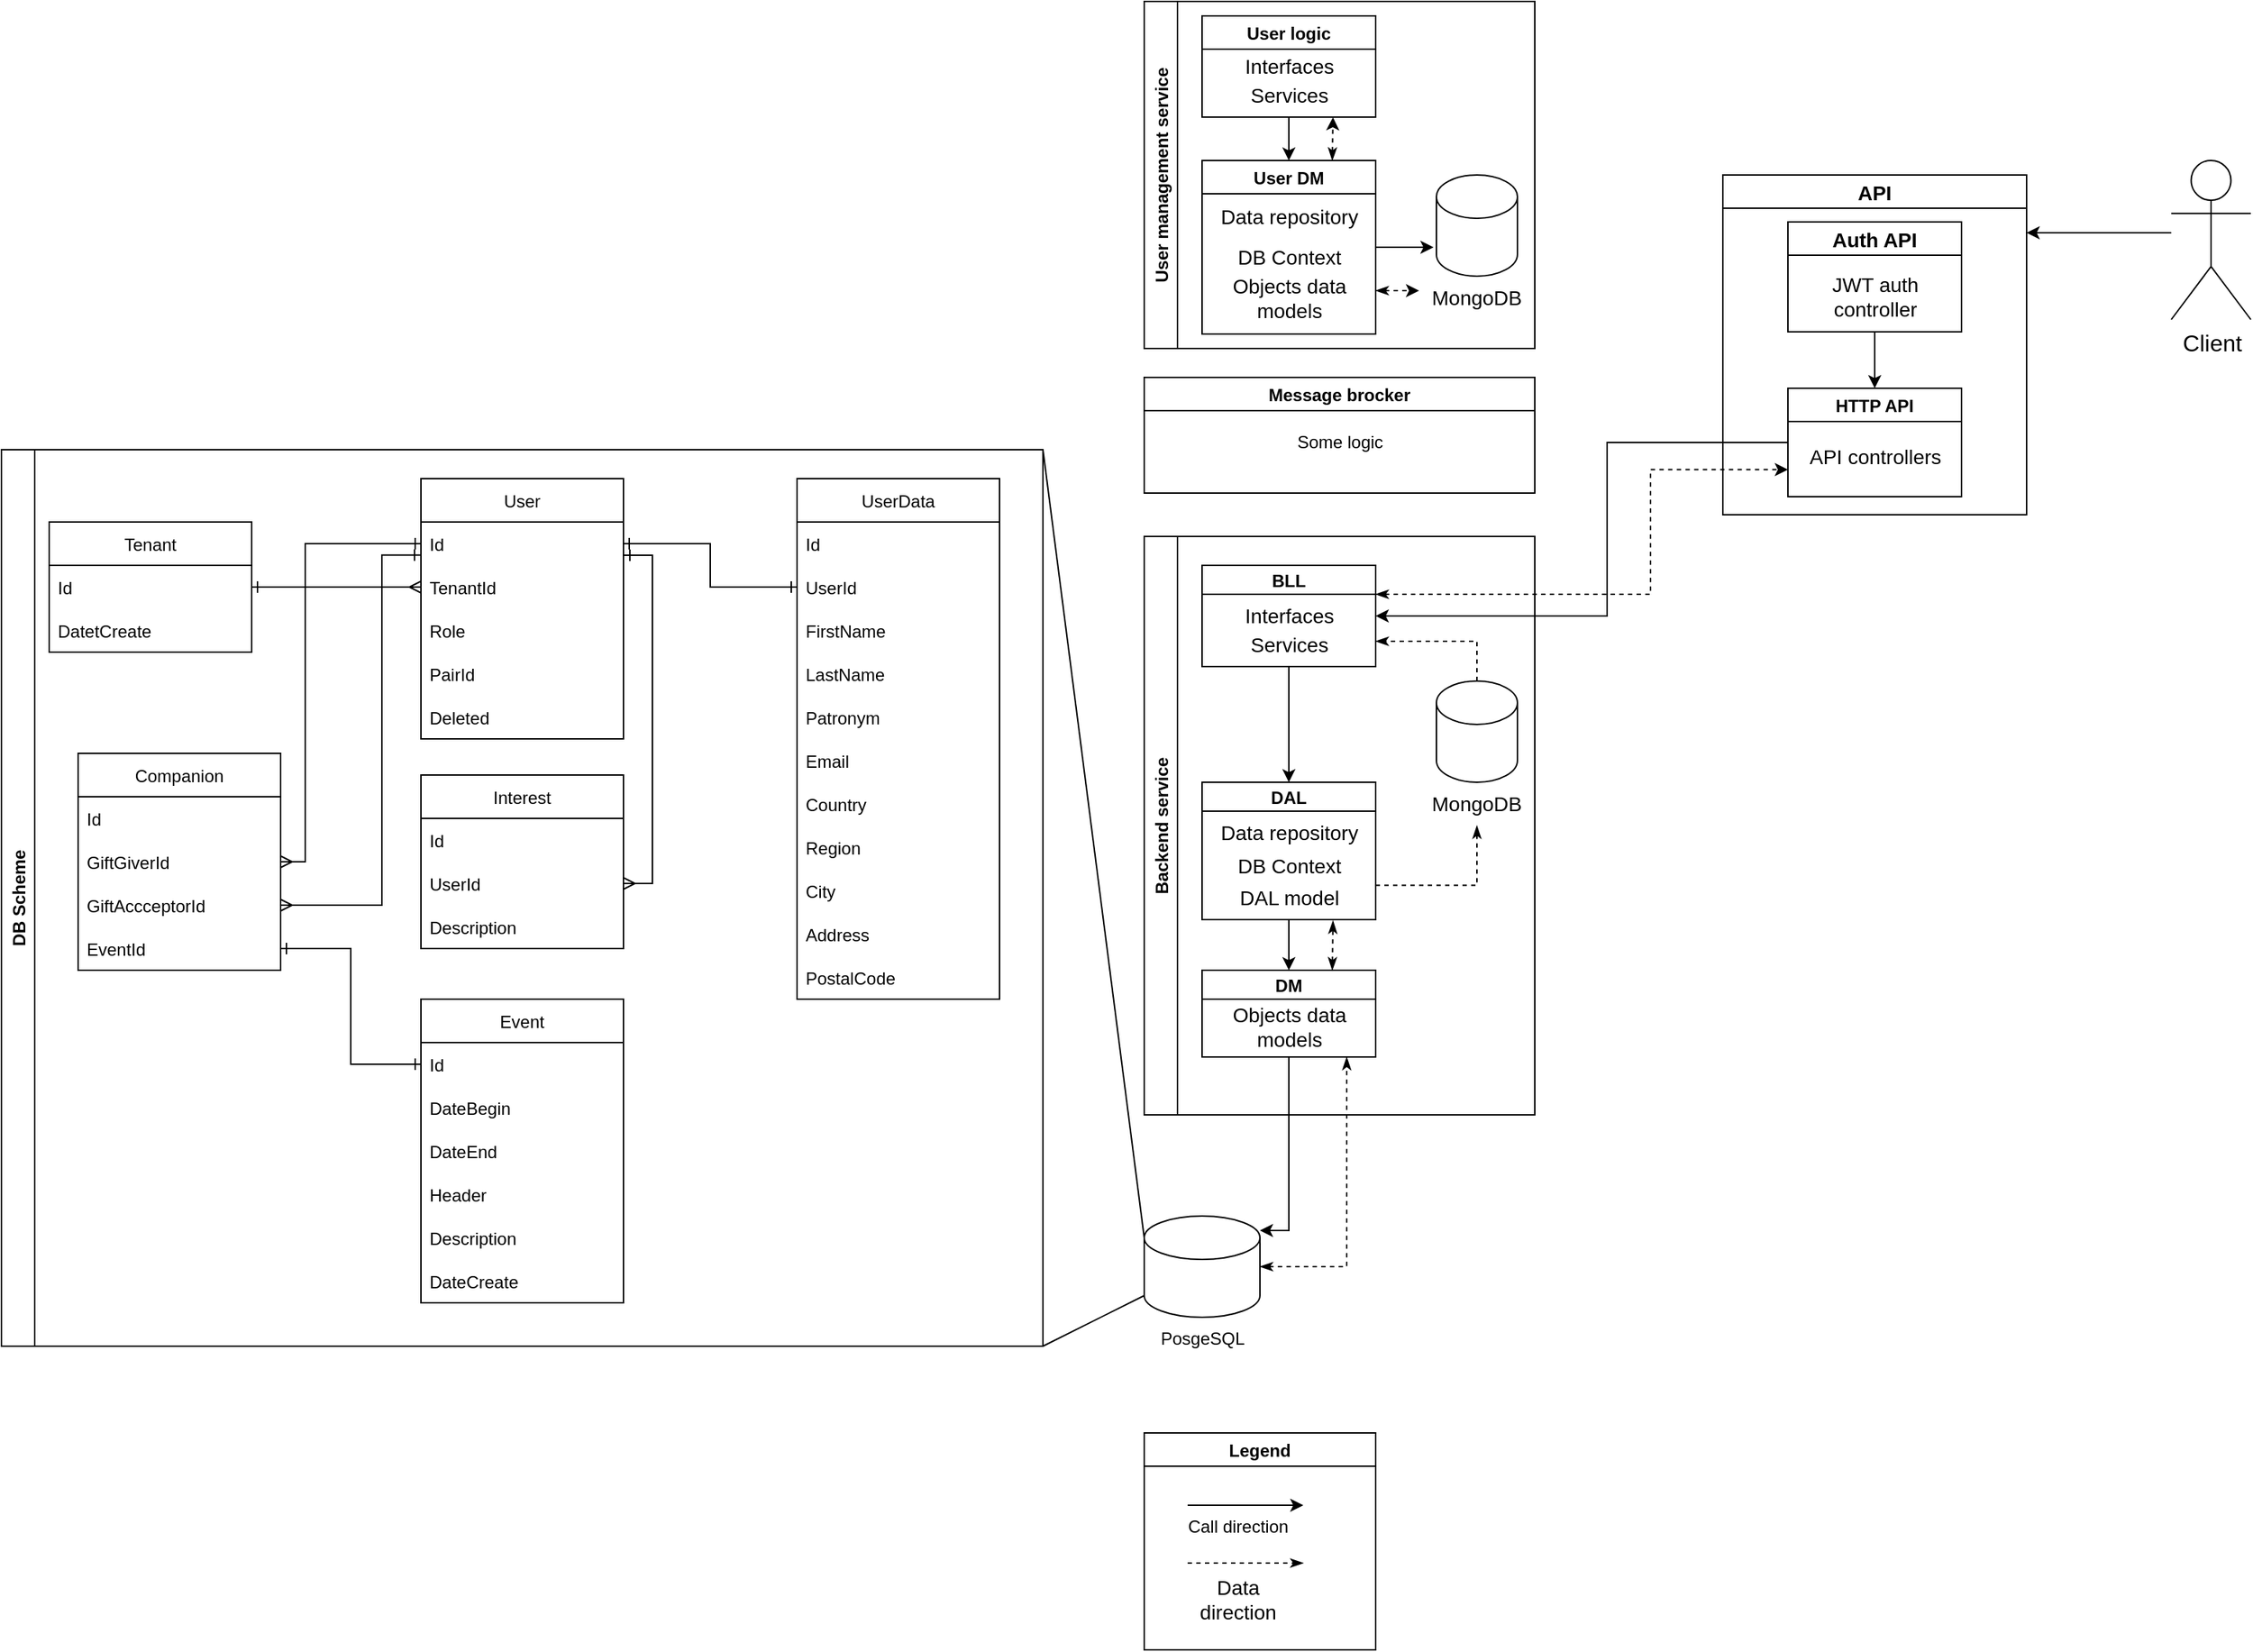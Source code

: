 <mxfile version="20.3.7" type="github">
  <diagram id="Ach35dHcFJQdptmvtTHI" name="Страница 1">
    <mxGraphModel dx="2377" dy="827" grid="1" gridSize="10" guides="1" tooltips="1" connect="1" arrows="1" fold="1" page="1" pageScale="1" pageWidth="827" pageHeight="1169" math="0" shadow="0">
      <root>
        <mxCell id="0" />
        <mxCell id="1" parent="0" />
        <mxCell id="W8EOp4MmjeI2fesuO7Yh-2" value="Backend service" style="swimlane;horizontal=0;" parent="1" vertex="1">
          <mxGeometry x="40" y="390" width="270" height="400" as="geometry">
            <mxRectangle x="70" y="50" width="40" height="150" as="alternateBounds" />
          </mxGeometry>
        </mxCell>
        <mxCell id="W8EOp4MmjeI2fesuO7Yh-17" value="" style="edgeStyle=orthogonalEdgeStyle;rounded=0;orthogonalLoop=1;jettySize=auto;html=1;" parent="W8EOp4MmjeI2fesuO7Yh-2" source="W8EOp4MmjeI2fesuO7Yh-15" target="W8EOp4MmjeI2fesuO7Yh-16" edge="1">
          <mxGeometry relative="1" as="geometry">
            <Array as="points">
              <mxPoint x="100" y="160" />
              <mxPoint x="100" y="160" />
            </Array>
          </mxGeometry>
        </mxCell>
        <mxCell id="W8EOp4MmjeI2fesuO7Yh-15" value="BLL" style="swimlane;startSize=20;" parent="W8EOp4MmjeI2fesuO7Yh-2" vertex="1">
          <mxGeometry x="40" y="20" width="120" height="70" as="geometry" />
        </mxCell>
        <mxCell id="W8EOp4MmjeI2fesuO7Yh-31" value="Interfaces" style="text;html=1;align=center;verticalAlign=middle;resizable=0;points=[];autosize=1;strokeColor=none;fillColor=none;fontSize=14;" parent="W8EOp4MmjeI2fesuO7Yh-15" vertex="1">
          <mxGeometry x="20" y="20" width="80" height="30" as="geometry" />
        </mxCell>
        <mxCell id="W8EOp4MmjeI2fesuO7Yh-35" value="Services" style="text;html=1;align=center;verticalAlign=middle;resizable=0;points=[];autosize=1;strokeColor=none;fillColor=none;fontSize=14;" parent="W8EOp4MmjeI2fesuO7Yh-15" vertex="1">
          <mxGeometry x="20" y="40" width="80" height="30" as="geometry" />
        </mxCell>
        <mxCell id="W8EOp4MmjeI2fesuO7Yh-19" value="" style="edgeStyle=orthogonalEdgeStyle;rounded=0;orthogonalLoop=1;jettySize=auto;html=1;" parent="W8EOp4MmjeI2fesuO7Yh-2" source="W8EOp4MmjeI2fesuO7Yh-16" target="W8EOp4MmjeI2fesuO7Yh-18" edge="1">
          <mxGeometry relative="1" as="geometry" />
        </mxCell>
        <mxCell id="W8EOp4MmjeI2fesuO7Yh-50" style="edgeStyle=orthogonalEdgeStyle;rounded=0;orthogonalLoop=1;jettySize=auto;html=1;exitX=1;exitY=0.75;exitDx=0;exitDy=0;dashed=1;strokeWidth=1;fontSize=14;startArrow=none;startFill=0;endArrow=classicThin;endFill=1;entryX=0.5;entryY=1;entryDx=0;entryDy=0;" parent="W8EOp4MmjeI2fesuO7Yh-2" source="W8EOp4MmjeI2fesuO7Yh-16" target="k-F8BIPgYVoysviiwcqS-8" edge="1">
          <mxGeometry relative="1" as="geometry">
            <mxPoint x="220" y="230" as="targetPoint" />
          </mxGeometry>
        </mxCell>
        <mxCell id="W8EOp4MmjeI2fesuO7Yh-16" value="DAL" style="swimlane;startSize=20;" parent="W8EOp4MmjeI2fesuO7Yh-2" vertex="1">
          <mxGeometry x="40" y="170" width="120" height="95" as="geometry" />
        </mxCell>
        <mxCell id="W8EOp4MmjeI2fesuO7Yh-36" value="Data repository" style="text;html=1;align=center;verticalAlign=middle;resizable=0;points=[];autosize=1;strokeColor=none;fillColor=none;fontSize=14;" parent="W8EOp4MmjeI2fesuO7Yh-16" vertex="1">
          <mxGeometry y="20" width="120" height="30" as="geometry" />
        </mxCell>
        <mxCell id="W8EOp4MmjeI2fesuO7Yh-37" value="DB Context&lt;br&gt;" style="text;html=1;align=center;verticalAlign=middle;resizable=0;points=[];autosize=1;strokeColor=none;fillColor=none;fontSize=14;" parent="W8EOp4MmjeI2fesuO7Yh-16" vertex="1">
          <mxGeometry x="10" y="43" width="100" height="30" as="geometry" />
        </mxCell>
        <mxCell id="W8EOp4MmjeI2fesuO7Yh-38" value="DAL model" style="text;html=1;align=center;verticalAlign=middle;resizable=0;points=[];autosize=1;strokeColor=none;fillColor=none;fontSize=14;" parent="W8EOp4MmjeI2fesuO7Yh-16" vertex="1">
          <mxGeometry x="15" y="65" width="90" height="30" as="geometry" />
        </mxCell>
        <mxCell id="W8EOp4MmjeI2fesuO7Yh-49" style="edgeStyle=orthogonalEdgeStyle;rounded=0;orthogonalLoop=1;jettySize=auto;html=1;exitX=0.75;exitY=0;exitDx=0;exitDy=0;entryX=0.839;entryY=1.024;entryDx=0;entryDy=0;entryPerimeter=0;dashed=1;strokeWidth=1;fontSize=14;startArrow=classicThin;startFill=1;endArrow=classicThin;endFill=1;" parent="W8EOp4MmjeI2fesuO7Yh-2" source="W8EOp4MmjeI2fesuO7Yh-18" target="W8EOp4MmjeI2fesuO7Yh-38" edge="1">
          <mxGeometry relative="1" as="geometry" />
        </mxCell>
        <mxCell id="W8EOp4MmjeI2fesuO7Yh-18" value="DM" style="swimlane;startSize=20;" parent="W8EOp4MmjeI2fesuO7Yh-2" vertex="1">
          <mxGeometry x="40" y="300" width="120" height="60" as="geometry" />
        </mxCell>
        <mxCell id="W8EOp4MmjeI2fesuO7Yh-39" value="Objects data &lt;br&gt;models" style="text;html=1;align=center;verticalAlign=middle;resizable=0;points=[];autosize=1;strokeColor=none;fillColor=none;fontSize=14;" parent="W8EOp4MmjeI2fesuO7Yh-18" vertex="1">
          <mxGeometry x="10" y="14" width="100" height="50" as="geometry" />
        </mxCell>
        <mxCell id="W8EOp4MmjeI2fesuO7Yh-51" style="edgeStyle=orthogonalEdgeStyle;rounded=0;orthogonalLoop=1;jettySize=auto;html=1;exitX=0.5;exitY=0;exitDx=0;exitDy=0;exitPerimeter=0;entryX=1;entryY=0.75;entryDx=0;entryDy=0;dashed=1;strokeWidth=1;fontSize=14;startArrow=none;startFill=0;endArrow=classicThin;endFill=1;" parent="W8EOp4MmjeI2fesuO7Yh-2" source="W8EOp4MmjeI2fesuO7Yh-27" target="W8EOp4MmjeI2fesuO7Yh-15" edge="1">
          <mxGeometry relative="1" as="geometry" />
        </mxCell>
        <mxCell id="k-F8BIPgYVoysviiwcqS-9" value="" style="group" parent="W8EOp4MmjeI2fesuO7Yh-2" vertex="1" connectable="0">
          <mxGeometry x="200" y="100" width="60" height="100" as="geometry" />
        </mxCell>
        <mxCell id="W8EOp4MmjeI2fesuO7Yh-27" value="" style="shape=cylinder3;whiteSpace=wrap;html=1;boundedLbl=1;backgroundOutline=1;size=15;fontSize=16;" parent="k-F8BIPgYVoysviiwcqS-9" vertex="1">
          <mxGeometry x="2" width="56" height="70" as="geometry" />
        </mxCell>
        <mxCell id="k-F8BIPgYVoysviiwcqS-8" value="MongoDB" style="text;html=1;strokeColor=none;fillColor=none;align=center;verticalAlign=middle;whiteSpace=wrap;rounded=0;fontSize=14;" parent="k-F8BIPgYVoysviiwcqS-9" vertex="1">
          <mxGeometry y="70" width="60" height="30" as="geometry" />
        </mxCell>
        <mxCell id="W8EOp4MmjeI2fesuO7Yh-21" style="edgeStyle=orthogonalEdgeStyle;rounded=0;orthogonalLoop=1;jettySize=auto;html=1;exitX=0.5;exitY=1;exitDx=0;exitDy=0;" parent="1" source="W8EOp4MmjeI2fesuO7Yh-18" target="W8EOp4MmjeI2fesuO7Yh-1" edge="1">
          <mxGeometry relative="1" as="geometry">
            <Array as="points">
              <mxPoint x="140" y="870" />
            </Array>
          </mxGeometry>
        </mxCell>
        <mxCell id="W8EOp4MmjeI2fesuO7Yh-25" value="Legend" style="swimlane;" parent="1" vertex="1">
          <mxGeometry x="40" y="1010" width="160" height="150" as="geometry" />
        </mxCell>
        <mxCell id="W8EOp4MmjeI2fesuO7Yh-24" value="" style="group" parent="W8EOp4MmjeI2fesuO7Yh-25" vertex="1" connectable="0">
          <mxGeometry x="20" y="50" width="90" height="30" as="geometry" />
        </mxCell>
        <mxCell id="W8EOp4MmjeI2fesuO7Yh-22" value="" style="endArrow=classic;html=1;rounded=0;" parent="W8EOp4MmjeI2fesuO7Yh-24" edge="1">
          <mxGeometry width="50" height="50" relative="1" as="geometry">
            <mxPoint x="10" as="sourcePoint" />
            <mxPoint x="90" as="targetPoint" />
          </mxGeometry>
        </mxCell>
        <mxCell id="W8EOp4MmjeI2fesuO7Yh-23" value="Call direction" style="text;html=1;strokeColor=none;fillColor=none;align=center;verticalAlign=middle;whiteSpace=wrap;rounded=0;" parent="W8EOp4MmjeI2fesuO7Yh-24" vertex="1">
          <mxGeometry width="90" height="30" as="geometry" />
        </mxCell>
        <mxCell id="W8EOp4MmjeI2fesuO7Yh-47" value="" style="group" parent="W8EOp4MmjeI2fesuO7Yh-25" vertex="1" connectable="0">
          <mxGeometry x="30" y="90" width="80" height="40" as="geometry" />
        </mxCell>
        <mxCell id="W8EOp4MmjeI2fesuO7Yh-44" value="" style="endArrow=classicThin;html=1;rounded=0;fontSize=14;dashed=1;strokeWidth=1;endFill=1;" parent="W8EOp4MmjeI2fesuO7Yh-47" edge="1">
          <mxGeometry width="50" height="50" relative="1" as="geometry">
            <mxPoint as="sourcePoint" />
            <mxPoint x="80" as="targetPoint" />
          </mxGeometry>
        </mxCell>
        <mxCell id="W8EOp4MmjeI2fesuO7Yh-46" value="Data direction" style="text;html=1;strokeColor=none;fillColor=none;align=center;verticalAlign=middle;whiteSpace=wrap;rounded=0;fontSize=14;" parent="W8EOp4MmjeI2fesuO7Yh-47" vertex="1">
          <mxGeometry x="5" y="10" width="60" height="30" as="geometry" />
        </mxCell>
        <mxCell id="k-F8BIPgYVoysviiwcqS-5" style="edgeStyle=orthogonalEdgeStyle;rounded=0;orthogonalLoop=1;jettySize=auto;html=1;fontSize=14;startArrow=none;startFill=0;" parent="1" source="W8EOp4MmjeI2fesuO7Yh-26" edge="1">
          <mxGeometry relative="1" as="geometry">
            <mxPoint x="650" y="180" as="targetPoint" />
            <Array as="points">
              <mxPoint x="710" y="180" />
              <mxPoint x="710" y="180" />
            </Array>
          </mxGeometry>
        </mxCell>
        <mxCell id="W8EOp4MmjeI2fesuO7Yh-26" value="Client" style="shape=umlActor;verticalLabelPosition=bottom;verticalAlign=top;html=1;outlineConnect=0;fontSize=16;" parent="1" vertex="1">
          <mxGeometry x="750" y="130" width="55" height="110" as="geometry" />
        </mxCell>
        <mxCell id="W8EOp4MmjeI2fesuO7Yh-40" value="API" style="swimlane;fontSize=14;" parent="1" vertex="1">
          <mxGeometry x="440" y="140" width="210" height="235" as="geometry" />
        </mxCell>
        <mxCell id="W8EOp4MmjeI2fesuO7Yh-42" value="Auth API" style="swimlane;fontSize=14;" parent="W8EOp4MmjeI2fesuO7Yh-40" vertex="1">
          <mxGeometry x="45" y="32.5" width="120" height="76" as="geometry" />
        </mxCell>
        <mxCell id="W8EOp4MmjeI2fesuO7Yh-43" value="JWT auth &lt;br&gt;controller" style="text;html=1;align=center;verticalAlign=middle;resizable=0;points=[];autosize=1;strokeColor=none;fillColor=none;fontSize=14;" parent="W8EOp4MmjeI2fesuO7Yh-42" vertex="1">
          <mxGeometry x="20" y="26" width="80" height="50" as="geometry" />
        </mxCell>
        <mxCell id="k-F8BIPgYVoysviiwcqS-3" value="HTTP API" style="swimlane;" parent="W8EOp4MmjeI2fesuO7Yh-40" vertex="1">
          <mxGeometry x="45" y="147.5" width="120" height="75" as="geometry" />
        </mxCell>
        <mxCell id="k-F8BIPgYVoysviiwcqS-4" value="API controllers" style="text;html=1;align=center;verticalAlign=middle;resizable=0;points=[];autosize=1;strokeColor=none;fillColor=none;fontSize=14;" parent="k-F8BIPgYVoysviiwcqS-3" vertex="1">
          <mxGeometry x="5" y="32.5" width="110" height="30" as="geometry" />
        </mxCell>
        <mxCell id="8wZ1llkwqECcYyLgVRz_-2" value="" style="edgeStyle=orthogonalEdgeStyle;rounded=0;orthogonalLoop=1;jettySize=auto;html=1;entryX=0.5;entryY=0;entryDx=0;entryDy=0;" edge="1" parent="W8EOp4MmjeI2fesuO7Yh-40" source="W8EOp4MmjeI2fesuO7Yh-43" target="k-F8BIPgYVoysviiwcqS-3">
          <mxGeometry relative="1" as="geometry" />
        </mxCell>
        <mxCell id="W8EOp4MmjeI2fesuO7Yh-48" style="edgeStyle=orthogonalEdgeStyle;rounded=0;orthogonalLoop=1;jettySize=auto;html=1;exitX=1;exitY=0.5;exitDx=0;exitDy=0;exitPerimeter=0;entryX=0.9;entryY=0.92;entryDx=0;entryDy=0;entryPerimeter=0;dashed=1;strokeWidth=1;fontSize=14;endArrow=classicThin;endFill=1;startArrow=classicThin;startFill=1;" parent="1" source="W8EOp4MmjeI2fesuO7Yh-1" target="W8EOp4MmjeI2fesuO7Yh-39" edge="1">
          <mxGeometry relative="1" as="geometry" />
        </mxCell>
        <mxCell id="M-t3Y8hKI3yOIpSZZMev-1" value="User management service" style="swimlane;horizontal=0;" parent="1" vertex="1">
          <mxGeometry x="40" y="20" width="270" height="240" as="geometry" />
        </mxCell>
        <mxCell id="M-t3Y8hKI3yOIpSZZMev-20" style="edgeStyle=orthogonalEdgeStyle;rounded=0;orthogonalLoop=1;jettySize=auto;html=1;exitX=0.5;exitY=1;exitDx=0;exitDy=0;entryX=0.5;entryY=0;entryDx=0;entryDy=0;startArrow=none;startFill=0;" parent="M-t3Y8hKI3yOIpSZZMev-1" source="M-t3Y8hKI3yOIpSZZMev-5" target="M-t3Y8hKI3yOIpSZZMev-6" edge="1">
          <mxGeometry relative="1" as="geometry">
            <Array as="points">
              <mxPoint x="100" y="90" />
              <mxPoint x="100" y="90" />
            </Array>
          </mxGeometry>
        </mxCell>
        <mxCell id="M-t3Y8hKI3yOIpSZZMev-5" value="User logic" style="swimlane;startSize=23;" parent="M-t3Y8hKI3yOIpSZZMev-1" vertex="1">
          <mxGeometry x="40" y="10" width="120" height="70" as="geometry" />
        </mxCell>
        <mxCell id="M-t3Y8hKI3yOIpSZZMev-10" value="Interfaces" style="text;html=1;align=center;verticalAlign=middle;resizable=0;points=[];autosize=1;strokeColor=none;fillColor=none;fontSize=14;" parent="M-t3Y8hKI3yOIpSZZMev-5" vertex="1">
          <mxGeometry x="20" y="20" width="80" height="30" as="geometry" />
        </mxCell>
        <mxCell id="M-t3Y8hKI3yOIpSZZMev-11" value="Services" style="text;html=1;align=center;verticalAlign=middle;resizable=0;points=[];autosize=1;strokeColor=none;fillColor=none;fontSize=14;" parent="M-t3Y8hKI3yOIpSZZMev-5" vertex="1">
          <mxGeometry x="20" y="40" width="80" height="30" as="geometry" />
        </mxCell>
        <mxCell id="M-t3Y8hKI3yOIpSZZMev-21" style="edgeStyle=orthogonalEdgeStyle;rounded=0;orthogonalLoop=1;jettySize=auto;html=1;exitX=0.75;exitY=0;exitDx=0;exitDy=0;entryX=0.881;entryY=1.004;entryDx=0;entryDy=0;entryPerimeter=0;startArrow=classicThin;startFill=1;dashed=1;" parent="M-t3Y8hKI3yOIpSZZMev-1" source="M-t3Y8hKI3yOIpSZZMev-6" target="M-t3Y8hKI3yOIpSZZMev-11" edge="1">
          <mxGeometry relative="1" as="geometry" />
        </mxCell>
        <mxCell id="M-t3Y8hKI3yOIpSZZMev-6" value="User DM" style="swimlane;startSize=23;" parent="M-t3Y8hKI3yOIpSZZMev-1" vertex="1">
          <mxGeometry x="40" y="110" width="120" height="120" as="geometry" />
        </mxCell>
        <mxCell id="M-t3Y8hKI3yOIpSZZMev-13" value="DB Context&lt;br&gt;" style="text;html=1;align=center;verticalAlign=middle;resizable=0;points=[];autosize=1;strokeColor=none;fillColor=none;fontSize=14;" parent="M-t3Y8hKI3yOIpSZZMev-6" vertex="1">
          <mxGeometry x="10" y="52" width="100" height="30" as="geometry" />
        </mxCell>
        <mxCell id="M-t3Y8hKI3yOIpSZZMev-12" value="Data repository" style="text;html=1;align=center;verticalAlign=middle;resizable=0;points=[];autosize=1;strokeColor=none;fillColor=none;fontSize=14;" parent="M-t3Y8hKI3yOIpSZZMev-6" vertex="1">
          <mxGeometry y="23.5" width="120" height="30" as="geometry" />
        </mxCell>
        <mxCell id="M-t3Y8hKI3yOIpSZZMev-14" value="Objects data &lt;br&gt;models" style="text;html=1;align=center;verticalAlign=middle;resizable=0;points=[];autosize=1;strokeColor=none;fillColor=none;fontSize=14;" parent="M-t3Y8hKI3yOIpSZZMev-6" vertex="1">
          <mxGeometry x="10" y="70" width="100" height="50" as="geometry" />
        </mxCell>
        <mxCell id="M-t3Y8hKI3yOIpSZZMev-7" value="" style="group" parent="M-t3Y8hKI3yOIpSZZMev-1" vertex="1" connectable="0">
          <mxGeometry x="200" y="120" width="60" height="100" as="geometry" />
        </mxCell>
        <mxCell id="M-t3Y8hKI3yOIpSZZMev-8" value="" style="shape=cylinder3;whiteSpace=wrap;html=1;boundedLbl=1;backgroundOutline=1;size=15;fontSize=16;" parent="M-t3Y8hKI3yOIpSZZMev-7" vertex="1">
          <mxGeometry x="2" width="56" height="70" as="geometry" />
        </mxCell>
        <mxCell id="M-t3Y8hKI3yOIpSZZMev-9" value="MongoDB" style="text;html=1;strokeColor=none;fillColor=none;align=center;verticalAlign=middle;whiteSpace=wrap;rounded=0;fontSize=14;" parent="M-t3Y8hKI3yOIpSZZMev-7" vertex="1">
          <mxGeometry y="70" width="60" height="30" as="geometry" />
        </mxCell>
        <mxCell id="M-t3Y8hKI3yOIpSZZMev-2" style="edgeStyle=orthogonalEdgeStyle;rounded=0;orthogonalLoop=1;jettySize=auto;html=1;exitX=0;exitY=0.5;exitDx=0;exitDy=0;entryX=1;entryY=0.5;entryDx=0;entryDy=0;" parent="1" source="k-F8BIPgYVoysviiwcqS-3" target="W8EOp4MmjeI2fesuO7Yh-15" edge="1">
          <mxGeometry relative="1" as="geometry">
            <Array as="points">
              <mxPoint x="360" y="325" />
              <mxPoint x="360" y="445" />
            </Array>
          </mxGeometry>
        </mxCell>
        <mxCell id="M-t3Y8hKI3yOIpSZZMev-4" value="" style="group" parent="1" vertex="1" connectable="0">
          <mxGeometry x="40" y="860" width="80" height="100" as="geometry" />
        </mxCell>
        <mxCell id="W8EOp4MmjeI2fesuO7Yh-20" value="" style="group" parent="M-t3Y8hKI3yOIpSZZMev-4" vertex="1" connectable="0">
          <mxGeometry width="80" height="100" as="geometry" />
        </mxCell>
        <mxCell id="W8EOp4MmjeI2fesuO7Yh-10" value="PosgeSQL" style="text;html=1;align=center;verticalAlign=middle;resizable=0;points=[];autosize=1;strokeColor=none;fillColor=none;" parent="W8EOp4MmjeI2fesuO7Yh-20" vertex="1">
          <mxGeometry y="70" width="80" height="30" as="geometry" />
        </mxCell>
        <mxCell id="W8EOp4MmjeI2fesuO7Yh-1" value="" style="shape=cylinder3;whiteSpace=wrap;html=1;boundedLbl=1;backgroundOutline=1;size=15;" parent="M-t3Y8hKI3yOIpSZZMev-4" vertex="1">
          <mxGeometry width="80" height="70" as="geometry" />
        </mxCell>
        <mxCell id="M-t3Y8hKI3yOIpSZZMev-15" style="edgeStyle=orthogonalEdgeStyle;rounded=0;orthogonalLoop=1;jettySize=auto;html=1;exitX=1;exitY=0.75;exitDx=0;exitDy=0;dashed=1;startArrow=classicThin;startFill=1;" parent="1" source="M-t3Y8hKI3yOIpSZZMev-6" edge="1">
          <mxGeometry relative="1" as="geometry">
            <mxPoint x="230" y="220" as="targetPoint" />
          </mxGeometry>
        </mxCell>
        <mxCell id="M-t3Y8hKI3yOIpSZZMev-17" style="edgeStyle=orthogonalEdgeStyle;rounded=0;orthogonalLoop=1;jettySize=auto;html=1;entryX=0;entryY=0.75;entryDx=0;entryDy=0;dashed=1;startArrow=classicThin;startFill=1;" parent="1" target="k-F8BIPgYVoysviiwcqS-3" edge="1">
          <mxGeometry relative="1" as="geometry">
            <mxPoint x="200" y="430" as="sourcePoint" />
            <Array as="points">
              <mxPoint x="390" y="430" />
              <mxPoint x="390" y="344" />
            </Array>
          </mxGeometry>
        </mxCell>
        <mxCell id="M-t3Y8hKI3yOIpSZZMev-19" style="edgeStyle=orthogonalEdgeStyle;rounded=0;orthogonalLoop=1;jettySize=auto;html=1;exitX=1;exitY=0.5;exitDx=0;exitDy=0;startArrow=none;startFill=0;" parent="1" source="M-t3Y8hKI3yOIpSZZMev-6" edge="1">
          <mxGeometry relative="1" as="geometry">
            <mxPoint x="240" y="190" as="targetPoint" />
          </mxGeometry>
        </mxCell>
        <mxCell id="M-t3Y8hKI3yOIpSZZMev-23" value="Message brocker" style="swimlane;" parent="1" vertex="1">
          <mxGeometry x="40" y="280" width="270" height="80" as="geometry" />
        </mxCell>
        <mxCell id="M-t3Y8hKI3yOIpSZZMev-24" value="Some logic" style="text;html=1;align=center;verticalAlign=middle;resizable=0;points=[];autosize=1;strokeColor=none;fillColor=none;" parent="M-t3Y8hKI3yOIpSZZMev-23" vertex="1">
          <mxGeometry x="95" y="30" width="80" height="30" as="geometry" />
        </mxCell>
        <mxCell id="VC21p1BJZLmZtyOvGM38-3" value="DB Scheme" style="swimlane;horizontal=0;" parent="1" vertex="1">
          <mxGeometry x="-750" y="330" width="720" height="620" as="geometry" />
        </mxCell>
        <mxCell id="VC21p1BJZLmZtyOvGM38-5" value="User" style="swimlane;fontStyle=0;childLayout=stackLayout;horizontal=1;startSize=30;horizontalStack=0;resizeParent=1;resizeParentMax=0;resizeLast=0;collapsible=1;marginBottom=0;" parent="VC21p1BJZLmZtyOvGM38-3" vertex="1">
          <mxGeometry x="290" y="20" width="140" height="180" as="geometry" />
        </mxCell>
        <mxCell id="VC21p1BJZLmZtyOvGM38-6" value="Id" style="text;strokeColor=none;fillColor=none;align=left;verticalAlign=middle;spacingLeft=4;spacingRight=4;overflow=hidden;points=[[0,0.5],[1,0.5]];portConstraint=eastwest;rotatable=0;" parent="VC21p1BJZLmZtyOvGM38-5" vertex="1">
          <mxGeometry y="30" width="140" height="30" as="geometry" />
        </mxCell>
        <mxCell id="VC21p1BJZLmZtyOvGM38-7" value="TenantId" style="text;strokeColor=none;fillColor=none;align=left;verticalAlign=middle;spacingLeft=4;spacingRight=4;overflow=hidden;points=[[0,0.5],[1,0.5]];portConstraint=eastwest;rotatable=0;" parent="VC21p1BJZLmZtyOvGM38-5" vertex="1">
          <mxGeometry y="60" width="140" height="30" as="geometry" />
        </mxCell>
        <mxCell id="VC21p1BJZLmZtyOvGM38-11" value="Role" style="text;strokeColor=none;fillColor=none;align=left;verticalAlign=middle;spacingLeft=4;spacingRight=4;overflow=hidden;points=[[0,0.5],[1,0.5]];portConstraint=eastwest;rotatable=0;" parent="VC21p1BJZLmZtyOvGM38-5" vertex="1">
          <mxGeometry y="90" width="140" height="30" as="geometry" />
        </mxCell>
        <mxCell id="VC21p1BJZLmZtyOvGM38-9" value="PairId" style="text;strokeColor=none;fillColor=none;align=left;verticalAlign=middle;spacingLeft=4;spacingRight=4;overflow=hidden;points=[[0,0.5],[1,0.5]];portConstraint=eastwest;rotatable=0;" parent="VC21p1BJZLmZtyOvGM38-5" vertex="1">
          <mxGeometry y="120" width="140" height="30" as="geometry" />
        </mxCell>
        <mxCell id="VC21p1BJZLmZtyOvGM38-8" value="Deleted" style="text;strokeColor=none;fillColor=none;align=left;verticalAlign=middle;spacingLeft=4;spacingRight=4;overflow=hidden;points=[[0,0.5],[1,0.5]];portConstraint=eastwest;rotatable=0;" parent="VC21p1BJZLmZtyOvGM38-5" vertex="1">
          <mxGeometry y="150" width="140" height="30" as="geometry" />
        </mxCell>
        <mxCell id="VC21p1BJZLmZtyOvGM38-12" value="UserData" style="swimlane;fontStyle=0;childLayout=stackLayout;horizontal=1;startSize=30;horizontalStack=0;resizeParent=1;resizeParentMax=0;resizeLast=0;collapsible=1;marginBottom=0;" parent="VC21p1BJZLmZtyOvGM38-3" vertex="1">
          <mxGeometry x="550" y="20" width="140" height="360" as="geometry" />
        </mxCell>
        <mxCell id="VC21p1BJZLmZtyOvGM38-13" value="Id" style="text;strokeColor=none;fillColor=none;align=left;verticalAlign=middle;spacingLeft=4;spacingRight=4;overflow=hidden;points=[[0,0.5],[1,0.5]];portConstraint=eastwest;rotatable=0;" parent="VC21p1BJZLmZtyOvGM38-12" vertex="1">
          <mxGeometry y="30" width="140" height="30" as="geometry" />
        </mxCell>
        <mxCell id="VC21p1BJZLmZtyOvGM38-14" value="UserId" style="text;strokeColor=none;fillColor=none;align=left;verticalAlign=middle;spacingLeft=4;spacingRight=4;overflow=hidden;points=[[0,0.5],[1,0.5]];portConstraint=eastwest;rotatable=0;" parent="VC21p1BJZLmZtyOvGM38-12" vertex="1">
          <mxGeometry y="60" width="140" height="30" as="geometry" />
        </mxCell>
        <mxCell id="VC21p1BJZLmZtyOvGM38-15" value="FirstName" style="text;strokeColor=none;fillColor=none;align=left;verticalAlign=middle;spacingLeft=4;spacingRight=4;overflow=hidden;points=[[0,0.5],[1,0.5]];portConstraint=eastwest;rotatable=0;" parent="VC21p1BJZLmZtyOvGM38-12" vertex="1">
          <mxGeometry y="90" width="140" height="30" as="geometry" />
        </mxCell>
        <mxCell id="VC21p1BJZLmZtyOvGM38-16" value="LastName" style="text;strokeColor=none;fillColor=none;align=left;verticalAlign=middle;spacingLeft=4;spacingRight=4;overflow=hidden;points=[[0,0.5],[1,0.5]];portConstraint=eastwest;rotatable=0;" parent="VC21p1BJZLmZtyOvGM38-12" vertex="1">
          <mxGeometry y="120" width="140" height="30" as="geometry" />
        </mxCell>
        <mxCell id="VC21p1BJZLmZtyOvGM38-17" value="Patronym" style="text;strokeColor=none;fillColor=none;align=left;verticalAlign=middle;spacingLeft=4;spacingRight=4;overflow=hidden;points=[[0,0.5],[1,0.5]];portConstraint=eastwest;rotatable=0;" parent="VC21p1BJZLmZtyOvGM38-12" vertex="1">
          <mxGeometry y="150" width="140" height="30" as="geometry" />
        </mxCell>
        <mxCell id="VC21p1BJZLmZtyOvGM38-18" value="Email" style="text;strokeColor=none;fillColor=none;align=left;verticalAlign=middle;spacingLeft=4;spacingRight=4;overflow=hidden;points=[[0,0.5],[1,0.5]];portConstraint=eastwest;rotatable=0;" parent="VC21p1BJZLmZtyOvGM38-12" vertex="1">
          <mxGeometry y="180" width="140" height="30" as="geometry" />
        </mxCell>
        <mxCell id="VC21p1BJZLmZtyOvGM38-20" value="Country" style="text;strokeColor=none;fillColor=none;align=left;verticalAlign=middle;spacingLeft=4;spacingRight=4;overflow=hidden;points=[[0,0.5],[1,0.5]];portConstraint=eastwest;rotatable=0;" parent="VC21p1BJZLmZtyOvGM38-12" vertex="1">
          <mxGeometry y="210" width="140" height="30" as="geometry" />
        </mxCell>
        <mxCell id="VC21p1BJZLmZtyOvGM38-21" value="Region" style="text;strokeColor=none;fillColor=none;align=left;verticalAlign=middle;spacingLeft=4;spacingRight=4;overflow=hidden;points=[[0,0.5],[1,0.5]];portConstraint=eastwest;rotatable=0;" parent="VC21p1BJZLmZtyOvGM38-12" vertex="1">
          <mxGeometry y="240" width="140" height="30" as="geometry" />
        </mxCell>
        <mxCell id="VC21p1BJZLmZtyOvGM38-19" value="City" style="text;strokeColor=none;fillColor=none;align=left;verticalAlign=middle;spacingLeft=4;spacingRight=4;overflow=hidden;points=[[0,0.5],[1,0.5]];portConstraint=eastwest;rotatable=0;" parent="VC21p1BJZLmZtyOvGM38-12" vertex="1">
          <mxGeometry y="270" width="140" height="30" as="geometry" />
        </mxCell>
        <mxCell id="VC21p1BJZLmZtyOvGM38-22" value="Address" style="text;strokeColor=none;fillColor=none;align=left;verticalAlign=middle;spacingLeft=4;spacingRight=4;overflow=hidden;points=[[0,0.5],[1,0.5]];portConstraint=eastwest;rotatable=0;" parent="VC21p1BJZLmZtyOvGM38-12" vertex="1">
          <mxGeometry y="300" width="140" height="30" as="geometry" />
        </mxCell>
        <mxCell id="VC21p1BJZLmZtyOvGM38-23" value="PostalCode" style="text;strokeColor=none;fillColor=none;align=left;verticalAlign=middle;spacingLeft=4;spacingRight=4;overflow=hidden;points=[[0,0.5],[1,0.5]];portConstraint=eastwest;rotatable=0;" parent="VC21p1BJZLmZtyOvGM38-12" vertex="1">
          <mxGeometry y="330" width="140" height="30" as="geometry" />
        </mxCell>
        <mxCell id="VC21p1BJZLmZtyOvGM38-24" value="" style="edgeStyle=orthogonalEdgeStyle;rounded=0;orthogonalLoop=1;jettySize=auto;html=1;endArrow=ERone;endFill=0;startArrow=ERone;startFill=0;" parent="VC21p1BJZLmZtyOvGM38-3" source="VC21p1BJZLmZtyOvGM38-6" target="VC21p1BJZLmZtyOvGM38-14" edge="1">
          <mxGeometry relative="1" as="geometry" />
        </mxCell>
        <mxCell id="VC21p1BJZLmZtyOvGM38-25" value="Tenant" style="swimlane;fontStyle=0;childLayout=stackLayout;horizontal=1;startSize=30;horizontalStack=0;resizeParent=1;resizeParentMax=0;resizeLast=0;collapsible=1;marginBottom=0;" parent="VC21p1BJZLmZtyOvGM38-3" vertex="1">
          <mxGeometry x="33" y="50" width="140" height="90" as="geometry" />
        </mxCell>
        <mxCell id="VC21p1BJZLmZtyOvGM38-26" value="Id" style="text;strokeColor=none;fillColor=none;align=left;verticalAlign=middle;spacingLeft=4;spacingRight=4;overflow=hidden;points=[[0,0.5],[1,0.5]];portConstraint=eastwest;rotatable=0;" parent="VC21p1BJZLmZtyOvGM38-25" vertex="1">
          <mxGeometry y="30" width="140" height="30" as="geometry" />
        </mxCell>
        <mxCell id="VC21p1BJZLmZtyOvGM38-29" value="DatetCreate" style="text;strokeColor=none;fillColor=none;align=left;verticalAlign=middle;spacingLeft=4;spacingRight=4;overflow=hidden;points=[[0,0.5],[1,0.5]];portConstraint=eastwest;rotatable=0;" parent="VC21p1BJZLmZtyOvGM38-25" vertex="1">
          <mxGeometry y="60" width="140" height="30" as="geometry" />
        </mxCell>
        <mxCell id="VC21p1BJZLmZtyOvGM38-31" value="" style="edgeStyle=orthogonalEdgeStyle;rounded=0;orthogonalLoop=1;jettySize=auto;html=1;startArrow=ERone;startFill=0;endArrow=ERmany;endFill=0;" parent="VC21p1BJZLmZtyOvGM38-3" source="VC21p1BJZLmZtyOvGM38-26" target="VC21p1BJZLmZtyOvGM38-7" edge="1">
          <mxGeometry relative="1" as="geometry" />
        </mxCell>
        <mxCell id="VC21p1BJZLmZtyOvGM38-32" value="Companion" style="swimlane;fontStyle=0;childLayout=stackLayout;horizontal=1;startSize=30;horizontalStack=0;resizeParent=1;resizeParentMax=0;resizeLast=0;collapsible=1;marginBottom=0;" parent="VC21p1BJZLmZtyOvGM38-3" vertex="1">
          <mxGeometry x="53" y="210" width="140" height="150" as="geometry" />
        </mxCell>
        <mxCell id="VC21p1BJZLmZtyOvGM38-33" value="Id" style="text;strokeColor=none;fillColor=none;align=left;verticalAlign=middle;spacingLeft=4;spacingRight=4;overflow=hidden;points=[[0,0.5],[1,0.5]];portConstraint=eastwest;rotatable=0;" parent="VC21p1BJZLmZtyOvGM38-32" vertex="1">
          <mxGeometry y="30" width="140" height="30" as="geometry" />
        </mxCell>
        <mxCell id="VC21p1BJZLmZtyOvGM38-34" value="GiftGiverId" style="text;strokeColor=none;fillColor=none;align=left;verticalAlign=middle;spacingLeft=4;spacingRight=4;overflow=hidden;points=[[0,0.5],[1,0.5]];portConstraint=eastwest;rotatable=0;" parent="VC21p1BJZLmZtyOvGM38-32" vertex="1">
          <mxGeometry y="60" width="140" height="30" as="geometry" />
        </mxCell>
        <mxCell id="VC21p1BJZLmZtyOvGM38-35" value="GiftAccceptorId" style="text;strokeColor=none;fillColor=none;align=left;verticalAlign=middle;spacingLeft=4;spacingRight=4;overflow=hidden;points=[[0,0.5],[1,0.5]];portConstraint=eastwest;rotatable=0;" parent="VC21p1BJZLmZtyOvGM38-32" vertex="1">
          <mxGeometry y="90" width="140" height="30" as="geometry" />
        </mxCell>
        <mxCell id="VC21p1BJZLmZtyOvGM38-36" value="EventId" style="text;strokeColor=none;fillColor=none;align=left;verticalAlign=middle;spacingLeft=4;spacingRight=4;overflow=hidden;points=[[0,0.5],[1,0.5]];portConstraint=eastwest;rotatable=0;" parent="VC21p1BJZLmZtyOvGM38-32" vertex="1">
          <mxGeometry y="120" width="140" height="30" as="geometry" />
        </mxCell>
        <mxCell id="VC21p1BJZLmZtyOvGM38-39" style="edgeStyle=orthogonalEdgeStyle;rounded=0;orthogonalLoop=1;jettySize=auto;html=1;exitX=1;exitY=0.5;exitDx=0;exitDy=0;startArrow=ERmany;startFill=0;endArrow=ERone;endFill=0;entryX=-0.003;entryY=0.763;entryDx=0;entryDy=0;entryPerimeter=0;" parent="VC21p1BJZLmZtyOvGM38-3" source="VC21p1BJZLmZtyOvGM38-35" target="VC21p1BJZLmZtyOvGM38-6" edge="1">
          <mxGeometry relative="1" as="geometry">
            <Array as="points">
              <mxPoint x="263" y="315" />
              <mxPoint x="263" y="73" />
            </Array>
          </mxGeometry>
        </mxCell>
        <mxCell id="VC21p1BJZLmZtyOvGM38-41" value="Event" style="swimlane;fontStyle=0;childLayout=stackLayout;horizontal=1;startSize=30;horizontalStack=0;resizeParent=1;resizeParentMax=0;resizeLast=0;collapsible=1;marginBottom=0;" parent="VC21p1BJZLmZtyOvGM38-3" vertex="1">
          <mxGeometry x="290" y="380" width="140" height="210" as="geometry" />
        </mxCell>
        <mxCell id="VC21p1BJZLmZtyOvGM38-42" value="Id" style="text;strokeColor=none;fillColor=none;align=left;verticalAlign=middle;spacingLeft=4;spacingRight=4;overflow=hidden;points=[[0,0.5],[1,0.5]];portConstraint=eastwest;rotatable=0;" parent="VC21p1BJZLmZtyOvGM38-41" vertex="1">
          <mxGeometry y="30" width="140" height="30" as="geometry" />
        </mxCell>
        <mxCell id="VC21p1BJZLmZtyOvGM38-43" value="DateBegin" style="text;strokeColor=none;fillColor=none;align=left;verticalAlign=middle;spacingLeft=4;spacingRight=4;overflow=hidden;points=[[0,0.5],[1,0.5]];portConstraint=eastwest;rotatable=0;" parent="VC21p1BJZLmZtyOvGM38-41" vertex="1">
          <mxGeometry y="60" width="140" height="30" as="geometry" />
        </mxCell>
        <mxCell id="VC21p1BJZLmZtyOvGM38-44" value="DateEnd" style="text;strokeColor=none;fillColor=none;align=left;verticalAlign=middle;spacingLeft=4;spacingRight=4;overflow=hidden;points=[[0,0.5],[1,0.5]];portConstraint=eastwest;rotatable=0;" parent="VC21p1BJZLmZtyOvGM38-41" vertex="1">
          <mxGeometry y="90" width="140" height="30" as="geometry" />
        </mxCell>
        <mxCell id="VC21p1BJZLmZtyOvGM38-45" value="Header" style="text;strokeColor=none;fillColor=none;align=left;verticalAlign=middle;spacingLeft=4;spacingRight=4;overflow=hidden;points=[[0,0.5],[1,0.5]];portConstraint=eastwest;rotatable=0;" parent="VC21p1BJZLmZtyOvGM38-41" vertex="1">
          <mxGeometry y="120" width="140" height="30" as="geometry" />
        </mxCell>
        <mxCell id="VC21p1BJZLmZtyOvGM38-46" value="Description" style="text;strokeColor=none;fillColor=none;align=left;verticalAlign=middle;spacingLeft=4;spacingRight=4;overflow=hidden;points=[[0,0.5],[1,0.5]];portConstraint=eastwest;rotatable=0;" parent="VC21p1BJZLmZtyOvGM38-41" vertex="1">
          <mxGeometry y="150" width="140" height="30" as="geometry" />
        </mxCell>
        <mxCell id="VC21p1BJZLmZtyOvGM38-47" value="DateCreate" style="text;strokeColor=none;fillColor=none;align=left;verticalAlign=middle;spacingLeft=4;spacingRight=4;overflow=hidden;points=[[0,0.5],[1,0.5]];portConstraint=eastwest;rotatable=0;" parent="VC21p1BJZLmZtyOvGM38-41" vertex="1">
          <mxGeometry y="180" width="140" height="30" as="geometry" />
        </mxCell>
        <mxCell id="VC21p1BJZLmZtyOvGM38-48" style="edgeStyle=orthogonalEdgeStyle;rounded=0;orthogonalLoop=1;jettySize=auto;html=1;exitX=0;exitY=0.5;exitDx=0;exitDy=0;entryX=1;entryY=0.5;entryDx=0;entryDy=0;startArrow=ERone;startFill=0;endArrow=ERone;endFill=0;" parent="VC21p1BJZLmZtyOvGM38-3" source="VC21p1BJZLmZtyOvGM38-42" target="VC21p1BJZLmZtyOvGM38-36" edge="1">
          <mxGeometry relative="1" as="geometry" />
        </mxCell>
        <mxCell id="VC21p1BJZLmZtyOvGM38-40" style="edgeStyle=orthogonalEdgeStyle;rounded=0;orthogonalLoop=1;jettySize=auto;html=1;startArrow=ERmany;startFill=0;endArrow=ERone;endFill=0;entryX=0;entryY=0.25;entryDx=0;entryDy=0;" parent="VC21p1BJZLmZtyOvGM38-3" source="VC21p1BJZLmZtyOvGM38-34" target="VC21p1BJZLmZtyOvGM38-5" edge="1">
          <mxGeometry relative="1" as="geometry">
            <mxPoint x="310" y="80" as="targetPoint" />
            <Array as="points">
              <mxPoint x="210" y="285" />
              <mxPoint x="210" y="65" />
            </Array>
          </mxGeometry>
        </mxCell>
        <mxCell id="VC21p1BJZLmZtyOvGM38-49" value="Interest" style="swimlane;fontStyle=0;childLayout=stackLayout;horizontal=1;startSize=30;horizontalStack=0;resizeParent=1;resizeParentMax=0;resizeLast=0;collapsible=1;marginBottom=0;" parent="VC21p1BJZLmZtyOvGM38-3" vertex="1">
          <mxGeometry x="290" y="225" width="140" height="120" as="geometry" />
        </mxCell>
        <mxCell id="VC21p1BJZLmZtyOvGM38-50" value="Id" style="text;strokeColor=none;fillColor=none;align=left;verticalAlign=middle;spacingLeft=4;spacingRight=4;overflow=hidden;points=[[0,0.5],[1,0.5]];portConstraint=eastwest;rotatable=0;" parent="VC21p1BJZLmZtyOvGM38-49" vertex="1">
          <mxGeometry y="30" width="140" height="30" as="geometry" />
        </mxCell>
        <mxCell id="VC21p1BJZLmZtyOvGM38-51" value="UserId" style="text;strokeColor=none;fillColor=none;align=left;verticalAlign=middle;spacingLeft=4;spacingRight=4;overflow=hidden;points=[[0,0.5],[1,0.5]];portConstraint=eastwest;rotatable=0;" parent="VC21p1BJZLmZtyOvGM38-49" vertex="1">
          <mxGeometry y="60" width="140" height="30" as="geometry" />
        </mxCell>
        <mxCell id="VC21p1BJZLmZtyOvGM38-52" value="Description" style="text;strokeColor=none;fillColor=none;align=left;verticalAlign=middle;spacingLeft=4;spacingRight=4;overflow=hidden;points=[[0,0.5],[1,0.5]];portConstraint=eastwest;rotatable=0;" parent="VC21p1BJZLmZtyOvGM38-49" vertex="1">
          <mxGeometry y="90" width="140" height="30" as="geometry" />
        </mxCell>
        <mxCell id="VC21p1BJZLmZtyOvGM38-53" style="edgeStyle=orthogonalEdgeStyle;rounded=0;orthogonalLoop=1;jettySize=auto;html=1;entryX=1.003;entryY=0.767;entryDx=0;entryDy=0;entryPerimeter=0;startArrow=ERmany;startFill=0;endArrow=ERone;endFill=0;" parent="VC21p1BJZLmZtyOvGM38-3" source="VC21p1BJZLmZtyOvGM38-51" target="VC21p1BJZLmZtyOvGM38-6" edge="1">
          <mxGeometry relative="1" as="geometry">
            <Array as="points">
              <mxPoint x="450" y="300" />
              <mxPoint x="450" y="73" />
            </Array>
          </mxGeometry>
        </mxCell>
        <mxCell id="VC21p1BJZLmZtyOvGM38-54" value="" style="endArrow=none;html=1;rounded=0;entryX=1;entryY=0;entryDx=0;entryDy=0;exitX=0;exitY=0;exitDx=0;exitDy=15;exitPerimeter=0;" parent="1" source="W8EOp4MmjeI2fesuO7Yh-1" target="VC21p1BJZLmZtyOvGM38-3" edge="1">
          <mxGeometry width="50" height="50" relative="1" as="geometry">
            <mxPoint x="-150" y="600" as="sourcePoint" />
            <mxPoint x="-100" y="550" as="targetPoint" />
          </mxGeometry>
        </mxCell>
        <mxCell id="VC21p1BJZLmZtyOvGM38-55" value="" style="endArrow=none;html=1;rounded=0;entryX=0;entryY=1;entryDx=0;entryDy=-15;entryPerimeter=0;exitX=1;exitY=1;exitDx=0;exitDy=0;" parent="1" source="VC21p1BJZLmZtyOvGM38-3" target="W8EOp4MmjeI2fesuO7Yh-1" edge="1">
          <mxGeometry width="50" height="50" relative="1" as="geometry">
            <mxPoint x="-30" y="990" as="sourcePoint" />
            <mxPoint x="20" y="940" as="targetPoint" />
          </mxGeometry>
        </mxCell>
      </root>
    </mxGraphModel>
  </diagram>
</mxfile>
